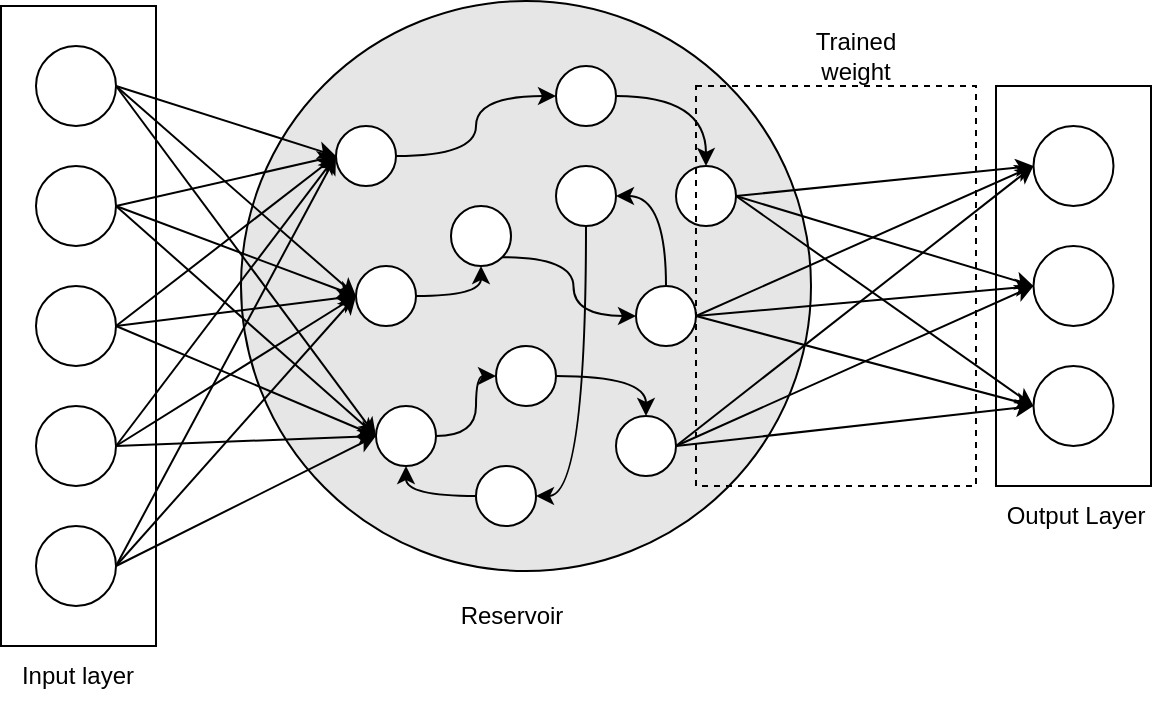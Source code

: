 <mxfile version="26.2.14">
  <diagram name="Page-1" id="EWrfhbIGY1pm8yMYNPdw">
    <mxGraphModel dx="815" dy="456" grid="1" gridSize="10" guides="1" tooltips="1" connect="1" arrows="1" fold="1" page="1" pageScale="1" pageWidth="850" pageHeight="1100" math="0" shadow="0">
      <root>
        <mxCell id="0" />
        <mxCell id="1" parent="0" />
        <mxCell id="vVkB0DryfgJ7hiZi65OE-16" value="" style="ellipse;whiteSpace=wrap;html=1;aspect=fixed;fillColor=#E6E6E6;" vertex="1" parent="1">
          <mxGeometry x="182.5" y="57.5" width="285" height="285" as="geometry" />
        </mxCell>
        <mxCell id="vVkB0DryfgJ7hiZi65OE-19" style="rounded=0;orthogonalLoop=1;jettySize=auto;html=1;exitX=1;exitY=0.5;exitDx=0;exitDy=0;entryX=0;entryY=0.5;entryDx=0;entryDy=0;" edge="1" parent="1" source="vVkB0DryfgJ7hiZi65OE-1" target="vVkB0DryfgJ7hiZi65OE-6">
          <mxGeometry relative="1" as="geometry" />
        </mxCell>
        <mxCell id="vVkB0DryfgJ7hiZi65OE-24" style="rounded=0;orthogonalLoop=1;jettySize=auto;html=1;exitX=1;exitY=0.5;exitDx=0;exitDy=0;entryX=0;entryY=0.5;entryDx=0;entryDy=0;" edge="1" parent="1" source="vVkB0DryfgJ7hiZi65OE-1" target="vVkB0DryfgJ7hiZi65OE-15">
          <mxGeometry relative="1" as="geometry" />
        </mxCell>
        <mxCell id="vVkB0DryfgJ7hiZi65OE-25" style="rounded=0;orthogonalLoop=1;jettySize=auto;html=1;exitX=1;exitY=0.5;exitDx=0;exitDy=0;entryX=0;entryY=0.5;entryDx=0;entryDy=0;" edge="1" parent="1" source="vVkB0DryfgJ7hiZi65OE-1" target="vVkB0DryfgJ7hiZi65OE-12">
          <mxGeometry relative="1" as="geometry" />
        </mxCell>
        <mxCell id="vVkB0DryfgJ7hiZi65OE-1" value="" style="ellipse;whiteSpace=wrap;html=1;aspect=fixed;" vertex="1" parent="1">
          <mxGeometry x="80" y="80" width="40" height="40" as="geometry" />
        </mxCell>
        <mxCell id="vVkB0DryfgJ7hiZi65OE-26" style="rounded=0;orthogonalLoop=1;jettySize=auto;html=1;exitX=1;exitY=0.5;exitDx=0;exitDy=0;entryX=0;entryY=0.5;entryDx=0;entryDy=0;" edge="1" parent="1" source="vVkB0DryfgJ7hiZi65OE-2" target="vVkB0DryfgJ7hiZi65OE-6">
          <mxGeometry relative="1" as="geometry" />
        </mxCell>
        <mxCell id="vVkB0DryfgJ7hiZi65OE-27" style="rounded=0;orthogonalLoop=1;jettySize=auto;html=1;exitX=1;exitY=0.5;exitDx=0;exitDy=0;entryX=0;entryY=0.5;entryDx=0;entryDy=0;" edge="1" parent="1" source="vVkB0DryfgJ7hiZi65OE-2" target="vVkB0DryfgJ7hiZi65OE-15">
          <mxGeometry relative="1" as="geometry" />
        </mxCell>
        <mxCell id="vVkB0DryfgJ7hiZi65OE-28" style="rounded=0;orthogonalLoop=1;jettySize=auto;html=1;exitX=1;exitY=0.5;exitDx=0;exitDy=0;entryX=0;entryY=0.5;entryDx=0;entryDy=0;" edge="1" parent="1" source="vVkB0DryfgJ7hiZi65OE-2" target="vVkB0DryfgJ7hiZi65OE-12">
          <mxGeometry relative="1" as="geometry" />
        </mxCell>
        <mxCell id="vVkB0DryfgJ7hiZi65OE-2" value="" style="ellipse;whiteSpace=wrap;html=1;aspect=fixed;" vertex="1" parent="1">
          <mxGeometry x="80" y="140" width="40" height="40" as="geometry" />
        </mxCell>
        <mxCell id="vVkB0DryfgJ7hiZi65OE-29" style="rounded=0;orthogonalLoop=1;jettySize=auto;html=1;exitX=1;exitY=0.5;exitDx=0;exitDy=0;entryX=0;entryY=0.5;entryDx=0;entryDy=0;" edge="1" parent="1" source="vVkB0DryfgJ7hiZi65OE-3" target="vVkB0DryfgJ7hiZi65OE-6">
          <mxGeometry relative="1" as="geometry" />
        </mxCell>
        <mxCell id="vVkB0DryfgJ7hiZi65OE-30" style="rounded=0;orthogonalLoop=1;jettySize=auto;html=1;exitX=1;exitY=0.5;exitDx=0;exitDy=0;entryX=0;entryY=0.5;entryDx=0;entryDy=0;" edge="1" parent="1" source="vVkB0DryfgJ7hiZi65OE-3" target="vVkB0DryfgJ7hiZi65OE-15">
          <mxGeometry relative="1" as="geometry" />
        </mxCell>
        <mxCell id="vVkB0DryfgJ7hiZi65OE-31" style="rounded=0;orthogonalLoop=1;jettySize=auto;html=1;exitX=1;exitY=0.5;exitDx=0;exitDy=0;entryX=0;entryY=0.5;entryDx=0;entryDy=0;" edge="1" parent="1" source="vVkB0DryfgJ7hiZi65OE-3" target="vVkB0DryfgJ7hiZi65OE-12">
          <mxGeometry relative="1" as="geometry" />
        </mxCell>
        <mxCell id="vVkB0DryfgJ7hiZi65OE-3" value="" style="ellipse;whiteSpace=wrap;html=1;aspect=fixed;" vertex="1" parent="1">
          <mxGeometry x="80" y="200" width="40" height="40" as="geometry" />
        </mxCell>
        <mxCell id="vVkB0DryfgJ7hiZi65OE-32" style="rounded=0;orthogonalLoop=1;jettySize=auto;html=1;exitX=1;exitY=0.5;exitDx=0;exitDy=0;entryX=0;entryY=0.5;entryDx=0;entryDy=0;" edge="1" parent="1" source="vVkB0DryfgJ7hiZi65OE-4" target="vVkB0DryfgJ7hiZi65OE-6">
          <mxGeometry relative="1" as="geometry" />
        </mxCell>
        <mxCell id="vVkB0DryfgJ7hiZi65OE-34" style="rounded=0;orthogonalLoop=1;jettySize=auto;html=1;exitX=1;exitY=0.5;exitDx=0;exitDy=0;entryX=0;entryY=0.5;entryDx=0;entryDy=0;" edge="1" parent="1" source="vVkB0DryfgJ7hiZi65OE-4" target="vVkB0DryfgJ7hiZi65OE-15">
          <mxGeometry relative="1" as="geometry" />
        </mxCell>
        <mxCell id="vVkB0DryfgJ7hiZi65OE-35" style="rounded=0;orthogonalLoop=1;jettySize=auto;html=1;exitX=1;exitY=0.5;exitDx=0;exitDy=0;entryX=0;entryY=0.5;entryDx=0;entryDy=0;" edge="1" parent="1" source="vVkB0DryfgJ7hiZi65OE-4" target="vVkB0DryfgJ7hiZi65OE-12">
          <mxGeometry relative="1" as="geometry" />
        </mxCell>
        <mxCell id="vVkB0DryfgJ7hiZi65OE-4" value="" style="ellipse;whiteSpace=wrap;html=1;aspect=fixed;" vertex="1" parent="1">
          <mxGeometry x="80" y="260" width="40" height="40" as="geometry" />
        </mxCell>
        <mxCell id="vVkB0DryfgJ7hiZi65OE-36" style="rounded=0;orthogonalLoop=1;jettySize=auto;html=1;exitX=1;exitY=0.5;exitDx=0;exitDy=0;entryX=0;entryY=0.5;entryDx=0;entryDy=0;" edge="1" parent="1" source="vVkB0DryfgJ7hiZi65OE-5" target="vVkB0DryfgJ7hiZi65OE-6">
          <mxGeometry relative="1" as="geometry" />
        </mxCell>
        <mxCell id="vVkB0DryfgJ7hiZi65OE-37" style="rounded=0;orthogonalLoop=1;jettySize=auto;html=1;exitX=1;exitY=0.5;exitDx=0;exitDy=0;entryX=0;entryY=0.5;entryDx=0;entryDy=0;" edge="1" parent="1" source="vVkB0DryfgJ7hiZi65OE-5" target="vVkB0DryfgJ7hiZi65OE-15">
          <mxGeometry relative="1" as="geometry" />
        </mxCell>
        <mxCell id="vVkB0DryfgJ7hiZi65OE-38" style="rounded=0;orthogonalLoop=1;jettySize=auto;html=1;exitX=1;exitY=0.5;exitDx=0;exitDy=0;entryX=0;entryY=0.5;entryDx=0;entryDy=0;" edge="1" parent="1" source="vVkB0DryfgJ7hiZi65OE-5" target="vVkB0DryfgJ7hiZi65OE-12">
          <mxGeometry relative="1" as="geometry" />
        </mxCell>
        <mxCell id="vVkB0DryfgJ7hiZi65OE-5" value="" style="ellipse;whiteSpace=wrap;html=1;aspect=fixed;" vertex="1" parent="1">
          <mxGeometry x="80" y="320" width="40" height="40" as="geometry" />
        </mxCell>
        <mxCell id="vVkB0DryfgJ7hiZi65OE-45" style="edgeStyle=orthogonalEdgeStyle;rounded=0;orthogonalLoop=1;jettySize=auto;html=1;exitX=1;exitY=0.5;exitDx=0;exitDy=0;entryX=0;entryY=0.5;entryDx=0;entryDy=0;curved=1;" edge="1" parent="1" source="vVkB0DryfgJ7hiZi65OE-6" target="vVkB0DryfgJ7hiZi65OE-9">
          <mxGeometry relative="1" as="geometry" />
        </mxCell>
        <mxCell id="vVkB0DryfgJ7hiZi65OE-6" value="" style="ellipse;whiteSpace=wrap;html=1;aspect=fixed;" vertex="1" parent="1">
          <mxGeometry x="230" y="120" width="30" height="30" as="geometry" />
        </mxCell>
        <mxCell id="vVkB0DryfgJ7hiZi65OE-50" style="edgeStyle=orthogonalEdgeStyle;rounded=0;orthogonalLoop=1;jettySize=auto;html=1;exitX=0.5;exitY=1;exitDx=0;exitDy=0;entryX=1;entryY=0.5;entryDx=0;entryDy=0;curved=1;" edge="1" parent="1" source="vVkB0DryfgJ7hiZi65OE-7" target="vVkB0DryfgJ7hiZi65OE-14">
          <mxGeometry relative="1" as="geometry" />
        </mxCell>
        <mxCell id="vVkB0DryfgJ7hiZi65OE-7" value="" style="ellipse;whiteSpace=wrap;html=1;aspect=fixed;" vertex="1" parent="1">
          <mxGeometry x="340" y="140" width="30" height="30" as="geometry" />
        </mxCell>
        <mxCell id="vVkB0DryfgJ7hiZi65OE-42" style="edgeStyle=orthogonalEdgeStyle;rounded=0;orthogonalLoop=1;jettySize=auto;html=1;exitX=1;exitY=1;exitDx=0;exitDy=0;entryX=0;entryY=0.5;entryDx=0;entryDy=0;curved=1;" edge="1" parent="1" source="vVkB0DryfgJ7hiZi65OE-8" target="vVkB0DryfgJ7hiZi65OE-10">
          <mxGeometry relative="1" as="geometry" />
        </mxCell>
        <mxCell id="vVkB0DryfgJ7hiZi65OE-8" value="" style="ellipse;whiteSpace=wrap;html=1;aspect=fixed;" vertex="1" parent="1">
          <mxGeometry x="287.5" y="160" width="30" height="30" as="geometry" />
        </mxCell>
        <mxCell id="vVkB0DryfgJ7hiZi65OE-53" style="edgeStyle=orthogonalEdgeStyle;rounded=0;orthogonalLoop=1;jettySize=auto;html=1;exitX=1;exitY=0.5;exitDx=0;exitDy=0;curved=1;" edge="1" parent="1" source="vVkB0DryfgJ7hiZi65OE-9" target="vVkB0DryfgJ7hiZi65OE-17">
          <mxGeometry relative="1" as="geometry" />
        </mxCell>
        <mxCell id="vVkB0DryfgJ7hiZi65OE-9" value="" style="ellipse;whiteSpace=wrap;html=1;aspect=fixed;" vertex="1" parent="1">
          <mxGeometry x="340" y="90" width="30" height="30" as="geometry" />
        </mxCell>
        <mxCell id="vVkB0DryfgJ7hiZi65OE-43" style="edgeStyle=orthogonalEdgeStyle;rounded=0;orthogonalLoop=1;jettySize=auto;html=1;exitX=0.5;exitY=0;exitDx=0;exitDy=0;entryX=1;entryY=0.5;entryDx=0;entryDy=0;curved=1;" edge="1" parent="1" source="vVkB0DryfgJ7hiZi65OE-10" target="vVkB0DryfgJ7hiZi65OE-7">
          <mxGeometry relative="1" as="geometry" />
        </mxCell>
        <mxCell id="vVkB0DryfgJ7hiZi65OE-60" style="rounded=0;orthogonalLoop=1;jettySize=auto;html=1;exitX=1;exitY=0.5;exitDx=0;exitDy=0;entryX=0;entryY=0.5;entryDx=0;entryDy=0;" edge="1" parent="1" source="vVkB0DryfgJ7hiZi65OE-10" target="vVkB0DryfgJ7hiZi65OE-54">
          <mxGeometry relative="1" as="geometry" />
        </mxCell>
        <mxCell id="vVkB0DryfgJ7hiZi65OE-61" style="rounded=0;orthogonalLoop=1;jettySize=auto;html=1;exitX=1;exitY=0.5;exitDx=0;exitDy=0;entryX=0;entryY=0.5;entryDx=0;entryDy=0;" edge="1" parent="1" source="vVkB0DryfgJ7hiZi65OE-10" target="vVkB0DryfgJ7hiZi65OE-55">
          <mxGeometry relative="1" as="geometry" />
        </mxCell>
        <mxCell id="vVkB0DryfgJ7hiZi65OE-62" style="rounded=0;orthogonalLoop=1;jettySize=auto;html=1;exitX=1;exitY=0.5;exitDx=0;exitDy=0;entryX=0;entryY=0.5;entryDx=0;entryDy=0;" edge="1" parent="1" source="vVkB0DryfgJ7hiZi65OE-10" target="vVkB0DryfgJ7hiZi65OE-56">
          <mxGeometry relative="1" as="geometry" />
        </mxCell>
        <mxCell id="vVkB0DryfgJ7hiZi65OE-10" value="" style="ellipse;whiteSpace=wrap;html=1;aspect=fixed;" vertex="1" parent="1">
          <mxGeometry x="380" y="200" width="30" height="30" as="geometry" />
        </mxCell>
        <mxCell id="vVkB0DryfgJ7hiZi65OE-48" style="edgeStyle=orthogonalEdgeStyle;rounded=0;orthogonalLoop=1;jettySize=auto;html=1;exitX=1;exitY=0.5;exitDx=0;exitDy=0;entryX=0.5;entryY=0;entryDx=0;entryDy=0;curved=1;" edge="1" parent="1" source="vVkB0DryfgJ7hiZi65OE-11" target="vVkB0DryfgJ7hiZi65OE-13">
          <mxGeometry relative="1" as="geometry" />
        </mxCell>
        <mxCell id="vVkB0DryfgJ7hiZi65OE-11" value="" style="ellipse;whiteSpace=wrap;html=1;aspect=fixed;" vertex="1" parent="1">
          <mxGeometry x="310" y="230" width="30" height="30" as="geometry" />
        </mxCell>
        <mxCell id="vVkB0DryfgJ7hiZi65OE-47" style="edgeStyle=orthogonalEdgeStyle;rounded=0;orthogonalLoop=1;jettySize=auto;html=1;exitX=1;exitY=0.5;exitDx=0;exitDy=0;entryX=0;entryY=0.5;entryDx=0;entryDy=0;curved=1;" edge="1" parent="1" source="vVkB0DryfgJ7hiZi65OE-12" target="vVkB0DryfgJ7hiZi65OE-11">
          <mxGeometry relative="1" as="geometry" />
        </mxCell>
        <mxCell id="vVkB0DryfgJ7hiZi65OE-12" value="" style="ellipse;whiteSpace=wrap;html=1;aspect=fixed;" vertex="1" parent="1">
          <mxGeometry x="250" y="260" width="30" height="30" as="geometry" />
        </mxCell>
        <mxCell id="vVkB0DryfgJ7hiZi65OE-63" style="rounded=0;orthogonalLoop=1;jettySize=auto;html=1;exitX=1;exitY=0.5;exitDx=0;exitDy=0;entryX=0;entryY=0.5;entryDx=0;entryDy=0;" edge="1" parent="1" source="vVkB0DryfgJ7hiZi65OE-13" target="vVkB0DryfgJ7hiZi65OE-54">
          <mxGeometry relative="1" as="geometry" />
        </mxCell>
        <mxCell id="vVkB0DryfgJ7hiZi65OE-64" style="rounded=0;orthogonalLoop=1;jettySize=auto;html=1;exitX=1;exitY=0.5;exitDx=0;exitDy=0;entryX=0;entryY=0.5;entryDx=0;entryDy=0;" edge="1" parent="1" source="vVkB0DryfgJ7hiZi65OE-13" target="vVkB0DryfgJ7hiZi65OE-55">
          <mxGeometry relative="1" as="geometry" />
        </mxCell>
        <mxCell id="vVkB0DryfgJ7hiZi65OE-65" style="rounded=0;orthogonalLoop=1;jettySize=auto;html=1;exitX=1;exitY=0.5;exitDx=0;exitDy=0;entryX=0;entryY=0.5;entryDx=0;entryDy=0;" edge="1" parent="1" source="vVkB0DryfgJ7hiZi65OE-13" target="vVkB0DryfgJ7hiZi65OE-56">
          <mxGeometry relative="1" as="geometry" />
        </mxCell>
        <mxCell id="vVkB0DryfgJ7hiZi65OE-13" value="" style="ellipse;whiteSpace=wrap;html=1;aspect=fixed;" vertex="1" parent="1">
          <mxGeometry x="370" y="265" width="30" height="30" as="geometry" />
        </mxCell>
        <mxCell id="vVkB0DryfgJ7hiZi65OE-52" style="edgeStyle=orthogonalEdgeStyle;rounded=0;orthogonalLoop=1;jettySize=auto;html=1;exitX=0;exitY=0.5;exitDx=0;exitDy=0;entryX=0.5;entryY=1;entryDx=0;entryDy=0;curved=1;" edge="1" parent="1" source="vVkB0DryfgJ7hiZi65OE-14" target="vVkB0DryfgJ7hiZi65OE-12">
          <mxGeometry relative="1" as="geometry" />
        </mxCell>
        <mxCell id="vVkB0DryfgJ7hiZi65OE-14" value="" style="ellipse;whiteSpace=wrap;html=1;aspect=fixed;" vertex="1" parent="1">
          <mxGeometry x="300" y="290" width="30" height="30" as="geometry" />
        </mxCell>
        <mxCell id="vVkB0DryfgJ7hiZi65OE-44" style="edgeStyle=orthogonalEdgeStyle;rounded=0;orthogonalLoop=1;jettySize=auto;html=1;exitX=1;exitY=0.5;exitDx=0;exitDy=0;entryX=0.5;entryY=1;entryDx=0;entryDy=0;curved=1;" edge="1" parent="1" source="vVkB0DryfgJ7hiZi65OE-15" target="vVkB0DryfgJ7hiZi65OE-8">
          <mxGeometry relative="1" as="geometry" />
        </mxCell>
        <mxCell id="vVkB0DryfgJ7hiZi65OE-15" value="" style="ellipse;whiteSpace=wrap;html=1;aspect=fixed;" vertex="1" parent="1">
          <mxGeometry x="240" y="190" width="30" height="30" as="geometry" />
        </mxCell>
        <mxCell id="vVkB0DryfgJ7hiZi65OE-57" style="rounded=0;orthogonalLoop=1;jettySize=auto;html=1;exitX=1;exitY=0.5;exitDx=0;exitDy=0;entryX=0;entryY=0.5;entryDx=0;entryDy=0;" edge="1" parent="1" source="vVkB0DryfgJ7hiZi65OE-17" target="vVkB0DryfgJ7hiZi65OE-54">
          <mxGeometry relative="1" as="geometry" />
        </mxCell>
        <mxCell id="vVkB0DryfgJ7hiZi65OE-58" style="rounded=0;orthogonalLoop=1;jettySize=auto;html=1;exitX=1;exitY=0.5;exitDx=0;exitDy=0;entryX=0;entryY=0.5;entryDx=0;entryDy=0;" edge="1" parent="1" source="vVkB0DryfgJ7hiZi65OE-17" target="vVkB0DryfgJ7hiZi65OE-55">
          <mxGeometry relative="1" as="geometry" />
        </mxCell>
        <mxCell id="vVkB0DryfgJ7hiZi65OE-59" style="rounded=0;orthogonalLoop=1;jettySize=auto;html=1;exitX=1;exitY=0.5;exitDx=0;exitDy=0;entryX=0;entryY=0.5;entryDx=0;entryDy=0;" edge="1" parent="1" source="vVkB0DryfgJ7hiZi65OE-17" target="vVkB0DryfgJ7hiZi65OE-56">
          <mxGeometry relative="1" as="geometry">
            <mxPoint x="450" y="155" as="targetPoint" />
          </mxGeometry>
        </mxCell>
        <mxCell id="vVkB0DryfgJ7hiZi65OE-17" value="" style="ellipse;whiteSpace=wrap;html=1;aspect=fixed;" vertex="1" parent="1">
          <mxGeometry x="400" y="140" width="30" height="30" as="geometry" />
        </mxCell>
        <mxCell id="vVkB0DryfgJ7hiZi65OE-54" value="" style="ellipse;whiteSpace=wrap;html=1;aspect=fixed;" vertex="1" parent="1">
          <mxGeometry x="578.75" y="120" width="40" height="40" as="geometry" />
        </mxCell>
        <mxCell id="vVkB0DryfgJ7hiZi65OE-55" value="" style="ellipse;whiteSpace=wrap;html=1;aspect=fixed;" vertex="1" parent="1">
          <mxGeometry x="578.75" y="180" width="40" height="40" as="geometry" />
        </mxCell>
        <mxCell id="vVkB0DryfgJ7hiZi65OE-56" value="" style="ellipse;whiteSpace=wrap;html=1;aspect=fixed;" vertex="1" parent="1">
          <mxGeometry x="578.75" y="240" width="40" height="40" as="geometry" />
        </mxCell>
        <mxCell id="vVkB0DryfgJ7hiZi65OE-66" value="Reservoir" style="text;html=1;align=center;verticalAlign=middle;whiteSpace=wrap;rounded=0;" vertex="1" parent="1">
          <mxGeometry x="287.5" y="350" width="60" height="30" as="geometry" />
        </mxCell>
        <mxCell id="vVkB0DryfgJ7hiZi65OE-67" value="" style="rounded=0;whiteSpace=wrap;html=1;fillColor=none;" vertex="1" parent="1">
          <mxGeometry x="62.5" y="60" width="77.5" height="320" as="geometry" />
        </mxCell>
        <mxCell id="vVkB0DryfgJ7hiZi65OE-68" value="" style="rounded=0;whiteSpace=wrap;html=1;fillColor=none;" vertex="1" parent="1">
          <mxGeometry x="560" y="100" width="77.5" height="200" as="geometry" />
        </mxCell>
        <mxCell id="vVkB0DryfgJ7hiZi65OE-69" value="Input layer" style="text;html=1;align=center;verticalAlign=middle;whiteSpace=wrap;rounded=0;" vertex="1" parent="1">
          <mxGeometry x="71.25" y="380" width="60" height="30" as="geometry" />
        </mxCell>
        <mxCell id="vVkB0DryfgJ7hiZi65OE-70" value="Output Layer" style="text;html=1;align=center;verticalAlign=middle;whiteSpace=wrap;rounded=0;" vertex="1" parent="1">
          <mxGeometry x="560" y="300" width="80" height="30" as="geometry" />
        </mxCell>
        <mxCell id="vVkB0DryfgJ7hiZi65OE-71" value="" style="rounded=0;whiteSpace=wrap;html=1;fillColor=none;dashed=1;" vertex="1" parent="1">
          <mxGeometry x="410" y="100" width="140" height="200" as="geometry" />
        </mxCell>
        <mxCell id="vVkB0DryfgJ7hiZi65OE-72" value="Trained weight" style="text;html=1;align=center;verticalAlign=middle;whiteSpace=wrap;rounded=0;" vertex="1" parent="1">
          <mxGeometry x="450" y="70" width="80" height="30" as="geometry" />
        </mxCell>
      </root>
    </mxGraphModel>
  </diagram>
</mxfile>
